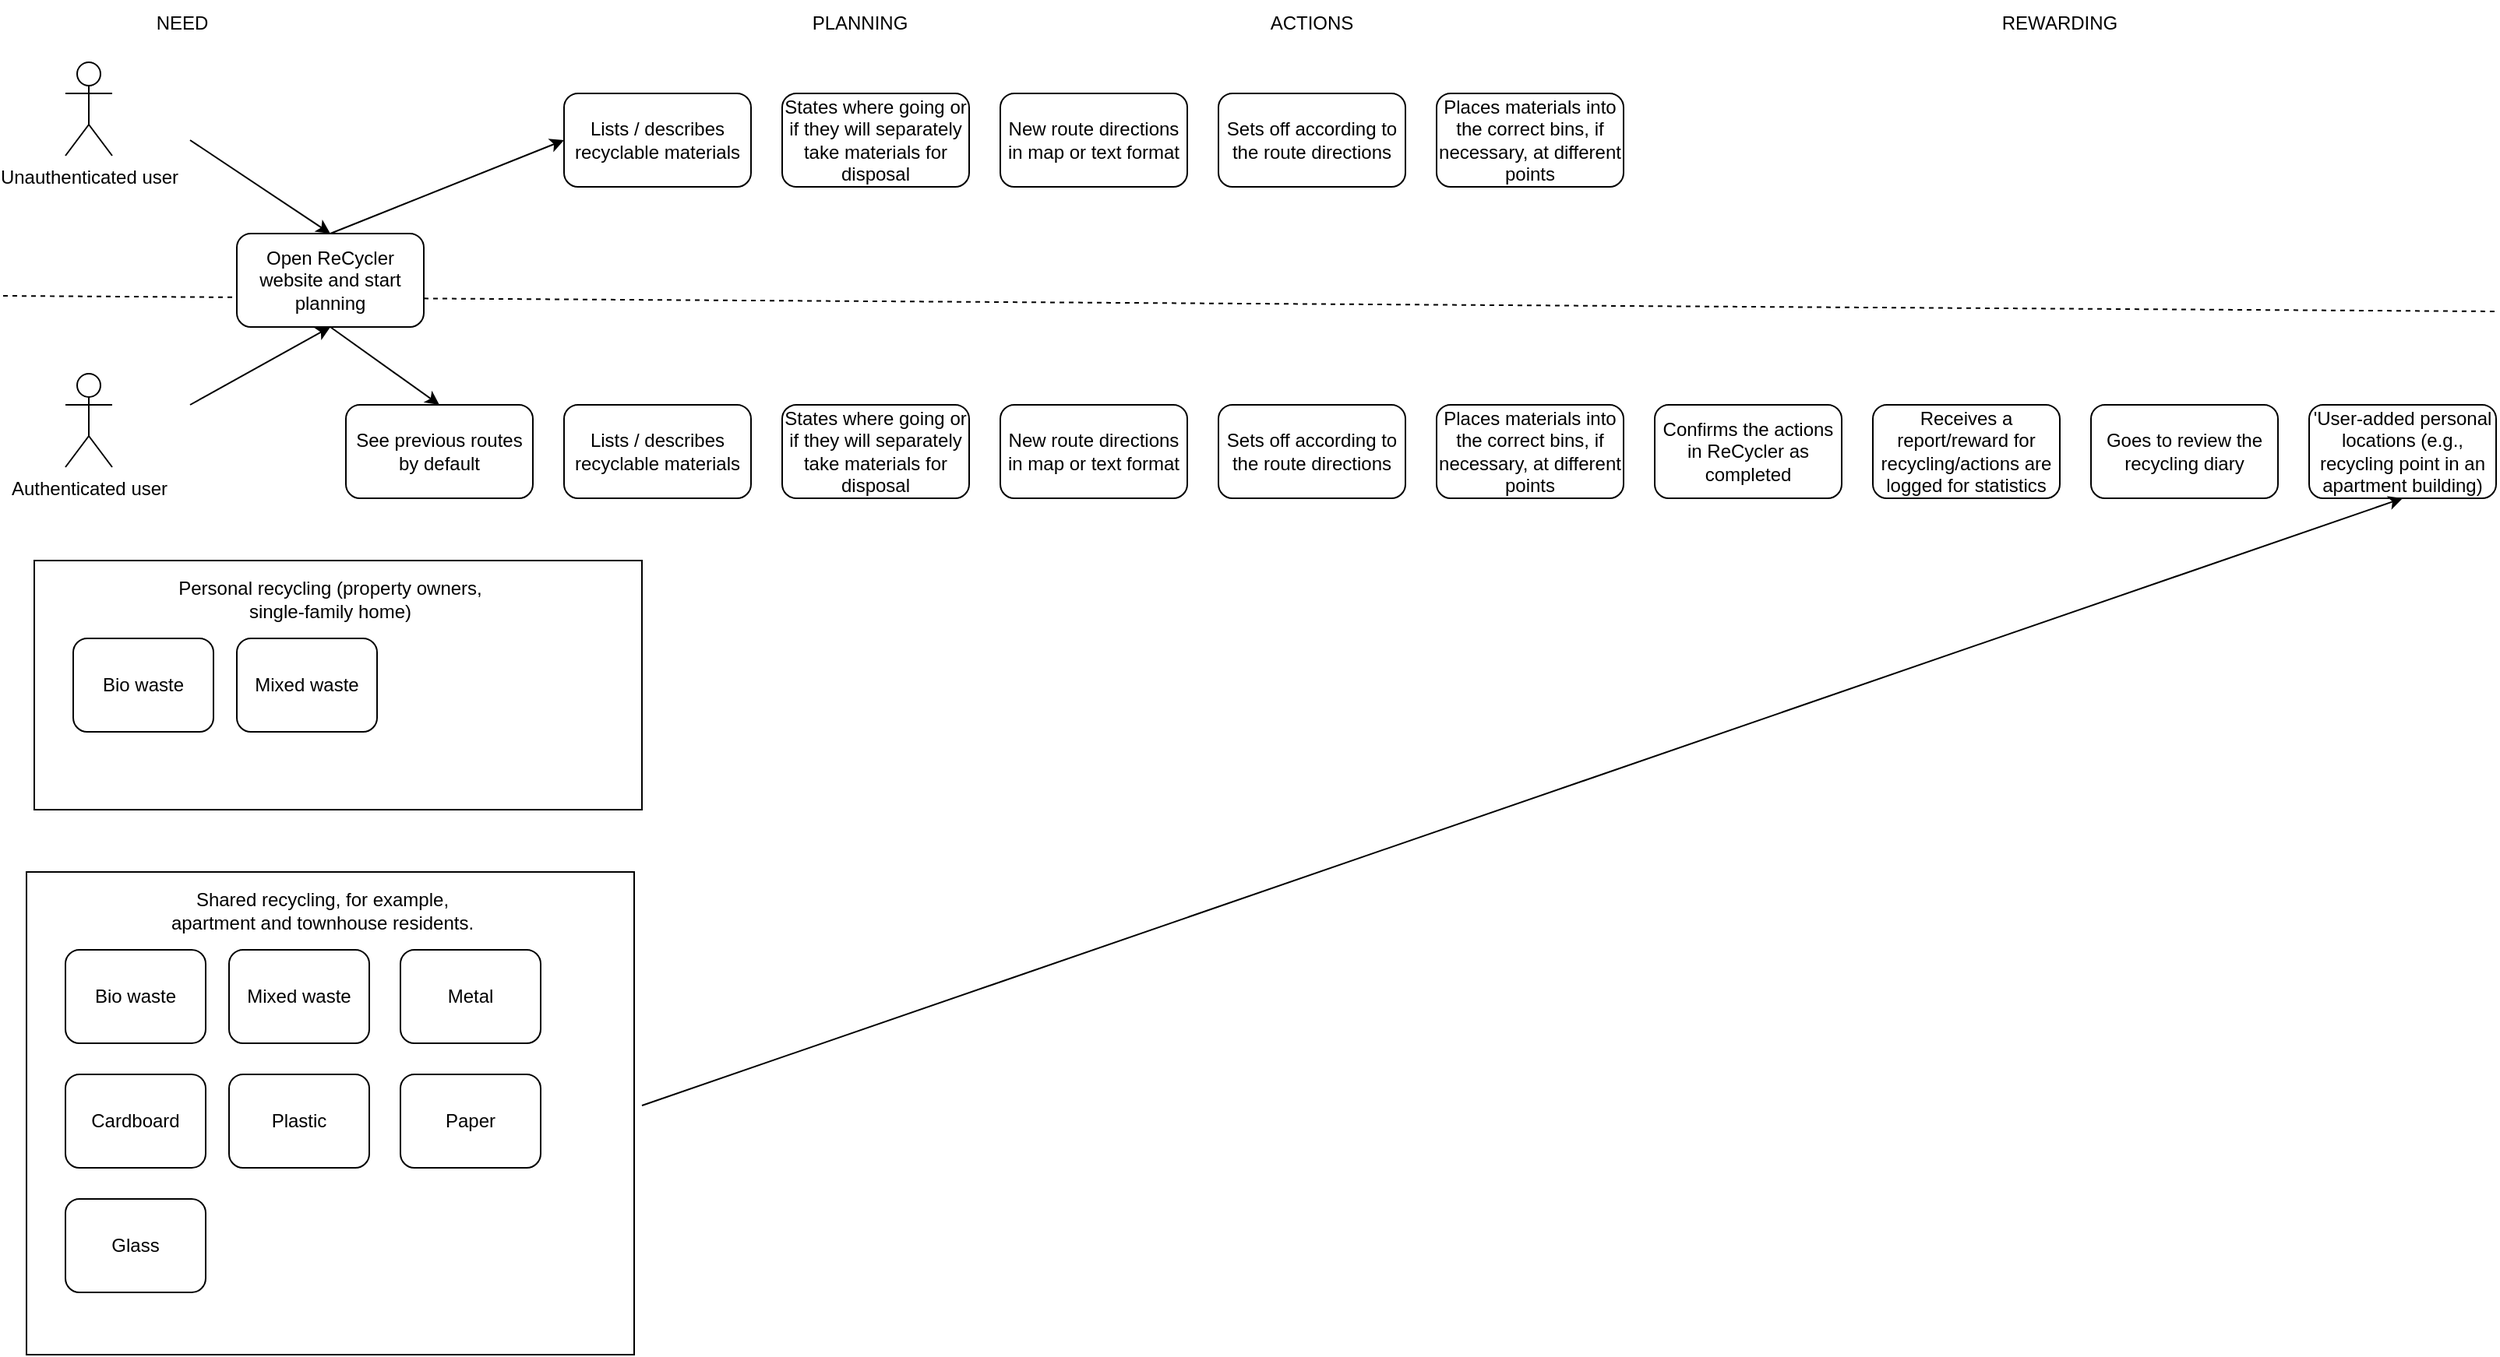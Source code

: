 <mxfile version="22.1.16" type="github">
  <diagram name="Page-1" id="KqT4ygK-pLhFqNeephAf">
    <mxGraphModel dx="1710" dy="1018" grid="1" gridSize="10" guides="1" tooltips="1" connect="1" arrows="1" fold="1" page="1" pageScale="1" pageWidth="1654" pageHeight="1169" math="0" shadow="0">
      <root>
        <mxCell id="0" />
        <mxCell id="1" parent="0" />
        <mxCell id="ee45y4G0gzjRnPrVUwhJ-45" value="" style="rounded=0;whiteSpace=wrap;html=1;" vertex="1" parent="1">
          <mxGeometry x="55" y="600" width="390" height="310" as="geometry" />
        </mxCell>
        <mxCell id="ee45y4G0gzjRnPrVUwhJ-22" value="" style="endArrow=none;dashed=1;html=1;rounded=0;" edge="1" parent="1">
          <mxGeometry width="50" height="50" relative="1" as="geometry">
            <mxPoint x="40" y="230" as="sourcePoint" />
            <mxPoint x="1640" y="240" as="targetPoint" />
          </mxGeometry>
        </mxCell>
        <mxCell id="ee45y4G0gzjRnPrVUwhJ-1" value="Unauthenticated user" style="shape=umlActor;verticalLabelPosition=bottom;verticalAlign=top;html=1;outlineConnect=0;" vertex="1" parent="1">
          <mxGeometry x="80" y="80" width="30" height="60" as="geometry" />
        </mxCell>
        <mxCell id="ee45y4G0gzjRnPrVUwhJ-2" value="Authenticated user" style="shape=umlActor;verticalLabelPosition=bottom;verticalAlign=top;html=1;outlineConnect=0;" vertex="1" parent="1">
          <mxGeometry x="80" y="280" width="30" height="60" as="geometry" />
        </mxCell>
        <mxCell id="ee45y4G0gzjRnPrVUwhJ-5" value="Open ReCycler website and start planning" style="rounded=1;whiteSpace=wrap;html=1;" vertex="1" parent="1">
          <mxGeometry x="190" y="190" width="120" height="60" as="geometry" />
        </mxCell>
        <mxCell id="ee45y4G0gzjRnPrVUwhJ-7" value="See previous routes by default" style="rounded=1;whiteSpace=wrap;html=1;" vertex="1" parent="1">
          <mxGeometry x="260" y="300" width="120" height="60" as="geometry" />
        </mxCell>
        <mxCell id="ee45y4G0gzjRnPrVUwhJ-9" value="Lists / describes recyclable materials" style="rounded=1;whiteSpace=wrap;html=1;" vertex="1" parent="1">
          <mxGeometry x="400" y="300" width="120" height="60" as="geometry" />
        </mxCell>
        <mxCell id="ee45y4G0gzjRnPrVUwhJ-10" value="Lists / describes recyclable materials" style="rounded=1;whiteSpace=wrap;html=1;" vertex="1" parent="1">
          <mxGeometry x="400" y="100" width="120" height="60" as="geometry" />
        </mxCell>
        <mxCell id="ee45y4G0gzjRnPrVUwhJ-12" value="States where going or if they will separately take materials for disposal" style="rounded=1;whiteSpace=wrap;html=1;" vertex="1" parent="1">
          <mxGeometry x="540" y="300" width="120" height="60" as="geometry" />
        </mxCell>
        <mxCell id="ee45y4G0gzjRnPrVUwhJ-13" value="States where going or if they will separately take materials for disposal" style="rounded=1;whiteSpace=wrap;html=1;" vertex="1" parent="1">
          <mxGeometry x="540" y="100" width="120" height="60" as="geometry" />
        </mxCell>
        <mxCell id="ee45y4G0gzjRnPrVUwhJ-15" value="New route directions in map or text format" style="rounded=1;whiteSpace=wrap;html=1;" vertex="1" parent="1">
          <mxGeometry x="680" y="100" width="120" height="60" as="geometry" />
        </mxCell>
        <mxCell id="ee45y4G0gzjRnPrVUwhJ-16" value="New route directions in map or text format" style="rounded=1;whiteSpace=wrap;html=1;" vertex="1" parent="1">
          <mxGeometry x="680" y="300" width="120" height="60" as="geometry" />
        </mxCell>
        <mxCell id="ee45y4G0gzjRnPrVUwhJ-17" value="Sets off according to the route directions" style="rounded=1;whiteSpace=wrap;html=1;" vertex="1" parent="1">
          <mxGeometry x="820" y="100" width="120" height="60" as="geometry" />
        </mxCell>
        <mxCell id="ee45y4G0gzjRnPrVUwhJ-18" value="Sets off according to the route directions" style="rounded=1;whiteSpace=wrap;html=1;" vertex="1" parent="1">
          <mxGeometry x="820" y="300" width="120" height="60" as="geometry" />
        </mxCell>
        <mxCell id="ee45y4G0gzjRnPrVUwhJ-20" value="Places materials into the correct bins, if necessary, at different points" style="rounded=1;whiteSpace=wrap;html=1;" vertex="1" parent="1">
          <mxGeometry x="960" y="100" width="120" height="60" as="geometry" />
        </mxCell>
        <mxCell id="ee45y4G0gzjRnPrVUwhJ-21" value="Places materials into the correct bins, if necessary, at different points" style="rounded=1;whiteSpace=wrap;html=1;" vertex="1" parent="1">
          <mxGeometry x="960" y="300" width="120" height="60" as="geometry" />
        </mxCell>
        <mxCell id="ee45y4G0gzjRnPrVUwhJ-24" value="Confirms the actions in ReCycler as completed" style="rounded=1;whiteSpace=wrap;html=1;" vertex="1" parent="1">
          <mxGeometry x="1100" y="300" width="120" height="60" as="geometry" />
        </mxCell>
        <mxCell id="ee45y4G0gzjRnPrVUwhJ-26" value="Receives a report/reward for recycling/actions are logged for statistics" style="rounded=1;whiteSpace=wrap;html=1;" vertex="1" parent="1">
          <mxGeometry x="1240" y="300" width="120" height="60" as="geometry" />
        </mxCell>
        <mxCell id="ee45y4G0gzjRnPrVUwhJ-29" value="Goes to review the recycling diary" style="rounded=1;whiteSpace=wrap;html=1;" vertex="1" parent="1">
          <mxGeometry x="1380" y="300" width="120" height="60" as="geometry" />
        </mxCell>
        <mxCell id="ee45y4G0gzjRnPrVUwhJ-30" value="&#39;User-added personal locations (e.g., recycling point in an apartment building)" style="rounded=1;whiteSpace=wrap;html=1;" vertex="1" parent="1">
          <mxGeometry x="1520" y="300" width="120" height="60" as="geometry" />
        </mxCell>
        <mxCell id="ee45y4G0gzjRnPrVUwhJ-34" value="" style="endArrow=classic;html=1;rounded=0;entryX=0.5;entryY=0;entryDx=0;entryDy=0;" edge="1" parent="1" target="ee45y4G0gzjRnPrVUwhJ-5">
          <mxGeometry width="50" height="50" relative="1" as="geometry">
            <mxPoint x="160" y="130" as="sourcePoint" />
            <mxPoint x="950" y="440" as="targetPoint" />
          </mxGeometry>
        </mxCell>
        <mxCell id="ee45y4G0gzjRnPrVUwhJ-35" value="" style="endArrow=classic;html=1;rounded=0;entryX=0.5;entryY=1;entryDx=0;entryDy=0;" edge="1" parent="1" target="ee45y4G0gzjRnPrVUwhJ-5">
          <mxGeometry width="50" height="50" relative="1" as="geometry">
            <mxPoint x="160" y="300" as="sourcePoint" />
            <mxPoint x="260" y="200" as="targetPoint" />
          </mxGeometry>
        </mxCell>
        <mxCell id="ee45y4G0gzjRnPrVUwhJ-36" value="" style="endArrow=classic;html=1;rounded=0;entryX=0;entryY=0.5;entryDx=0;entryDy=0;exitX=0.5;exitY=0;exitDx=0;exitDy=0;" edge="1" parent="1" source="ee45y4G0gzjRnPrVUwhJ-5" target="ee45y4G0gzjRnPrVUwhJ-10">
          <mxGeometry width="50" height="50" relative="1" as="geometry">
            <mxPoint x="170" y="140" as="sourcePoint" />
            <mxPoint x="260" y="200" as="targetPoint" />
          </mxGeometry>
        </mxCell>
        <mxCell id="ee45y4G0gzjRnPrVUwhJ-37" value="" style="endArrow=classic;html=1;rounded=0;entryX=0.5;entryY=0;entryDx=0;entryDy=0;exitX=0.5;exitY=1;exitDx=0;exitDy=0;" edge="1" parent="1" source="ee45y4G0gzjRnPrVUwhJ-5" target="ee45y4G0gzjRnPrVUwhJ-7">
          <mxGeometry width="50" height="50" relative="1" as="geometry">
            <mxPoint x="320" y="230" as="sourcePoint" />
            <mxPoint x="410" y="140" as="targetPoint" />
          </mxGeometry>
        </mxCell>
        <mxCell id="ee45y4G0gzjRnPrVUwhJ-38" value="Bio waste" style="rounded=1;whiteSpace=wrap;html=1;" vertex="1" parent="1">
          <mxGeometry x="80" y="650" width="90" height="60" as="geometry" />
        </mxCell>
        <mxCell id="ee45y4G0gzjRnPrVUwhJ-39" value="Mixed waste" style="rounded=1;whiteSpace=wrap;html=1;" vertex="1" parent="1">
          <mxGeometry x="185" y="650" width="90" height="60" as="geometry" />
        </mxCell>
        <mxCell id="ee45y4G0gzjRnPrVUwhJ-42" value="Cardboard" style="rounded=1;whiteSpace=wrap;html=1;" vertex="1" parent="1">
          <mxGeometry x="80" y="730" width="90" height="60" as="geometry" />
        </mxCell>
        <mxCell id="ee45y4G0gzjRnPrVUwhJ-43" value="Metal" style="rounded=1;whiteSpace=wrap;html=1;" vertex="1" parent="1">
          <mxGeometry x="295" y="650" width="90" height="60" as="geometry" />
        </mxCell>
        <mxCell id="ee45y4G0gzjRnPrVUwhJ-44" value="Plastic" style="rounded=1;whiteSpace=wrap;html=1;" vertex="1" parent="1">
          <mxGeometry x="185" y="730" width="90" height="60" as="geometry" />
        </mxCell>
        <mxCell id="ee45y4G0gzjRnPrVUwhJ-46" value="Shared recycling, for example, apartment and townhouse residents." style="text;html=1;strokeColor=none;fillColor=none;align=center;verticalAlign=middle;whiteSpace=wrap;rounded=0;" vertex="1" parent="1">
          <mxGeometry x="135" y="610" width="220" height="30" as="geometry" />
        </mxCell>
        <mxCell id="ee45y4G0gzjRnPrVUwhJ-47" value="Paper" style="rounded=1;whiteSpace=wrap;html=1;" vertex="1" parent="1">
          <mxGeometry x="295" y="730" width="90" height="60" as="geometry" />
        </mxCell>
        <mxCell id="ee45y4G0gzjRnPrVUwhJ-48" value="Glass" style="rounded=1;whiteSpace=wrap;html=1;" vertex="1" parent="1">
          <mxGeometry x="80" y="810" width="90" height="60" as="geometry" />
        </mxCell>
        <mxCell id="ee45y4G0gzjRnPrVUwhJ-50" value="" style="rounded=0;whiteSpace=wrap;html=1;" vertex="1" parent="1">
          <mxGeometry x="60" y="400" width="390" height="160" as="geometry" />
        </mxCell>
        <mxCell id="ee45y4G0gzjRnPrVUwhJ-51" value="Bio waste" style="rounded=1;whiteSpace=wrap;html=1;" vertex="1" parent="1">
          <mxGeometry x="85" y="450" width="90" height="60" as="geometry" />
        </mxCell>
        <mxCell id="ee45y4G0gzjRnPrVUwhJ-52" value="Mixed waste" style="rounded=1;whiteSpace=wrap;html=1;" vertex="1" parent="1">
          <mxGeometry x="190" y="450" width="90" height="60" as="geometry" />
        </mxCell>
        <mxCell id="ee45y4G0gzjRnPrVUwhJ-56" value="Personal recycling (property owners, single-family home)" style="text;html=1;strokeColor=none;fillColor=none;align=center;verticalAlign=middle;whiteSpace=wrap;rounded=0;" vertex="1" parent="1">
          <mxGeometry x="140" y="410" width="220" height="30" as="geometry" />
        </mxCell>
        <mxCell id="ee45y4G0gzjRnPrVUwhJ-59" value="" style="endArrow=classic;html=1;rounded=0;entryX=0.5;entryY=1;entryDx=0;entryDy=0;" edge="1" parent="1" target="ee45y4G0gzjRnPrVUwhJ-30">
          <mxGeometry width="50" height="50" relative="1" as="geometry">
            <mxPoint x="450" y="750" as="sourcePoint" />
            <mxPoint x="810" y="780" as="targetPoint" />
          </mxGeometry>
        </mxCell>
        <mxCell id="ee45y4G0gzjRnPrVUwhJ-63" value="REWARDING" style="text;html=1;strokeColor=none;fillColor=none;align=center;verticalAlign=middle;whiteSpace=wrap;rounded=0;" vertex="1" parent="1">
          <mxGeometry x="1330" y="40" width="60" height="30" as="geometry" />
        </mxCell>
        <mxCell id="ee45y4G0gzjRnPrVUwhJ-64" value="ACTIONS" style="text;html=1;strokeColor=none;fillColor=none;align=center;verticalAlign=middle;whiteSpace=wrap;rounded=0;" vertex="1" parent="1">
          <mxGeometry x="850" y="40" width="60" height="30" as="geometry" />
        </mxCell>
        <mxCell id="ee45y4G0gzjRnPrVUwhJ-65" value="PLANNING" style="text;html=1;strokeColor=none;fillColor=none;align=center;verticalAlign=middle;whiteSpace=wrap;rounded=0;" vertex="1" parent="1">
          <mxGeometry x="560" y="40" width="60" height="30" as="geometry" />
        </mxCell>
        <mxCell id="ee45y4G0gzjRnPrVUwhJ-66" value="NEED" style="text;html=1;strokeColor=none;fillColor=none;align=center;verticalAlign=middle;whiteSpace=wrap;rounded=0;" vertex="1" parent="1">
          <mxGeometry x="125" y="40" width="60" height="30" as="geometry" />
        </mxCell>
      </root>
    </mxGraphModel>
  </diagram>
</mxfile>
